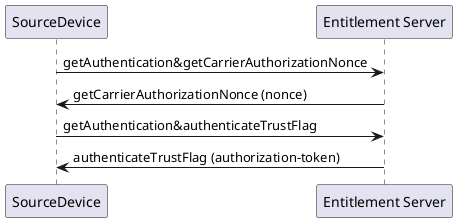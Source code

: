 @startuml Magnolia-Digi
participant SourceDevice
participant "Entitlement Server" as ES


SourceDevice -> ES: getAuthentication&getCarrierAuthorizationNonce
ES -> SourceDevice: getCarrierAuthorizationNonce (nonce)
SourceDevice -> ES: getAuthentication&authenticateTrustFlag
ES -> SourceDevice: authenticateTrustFlag (authorization-token)
@enduml 